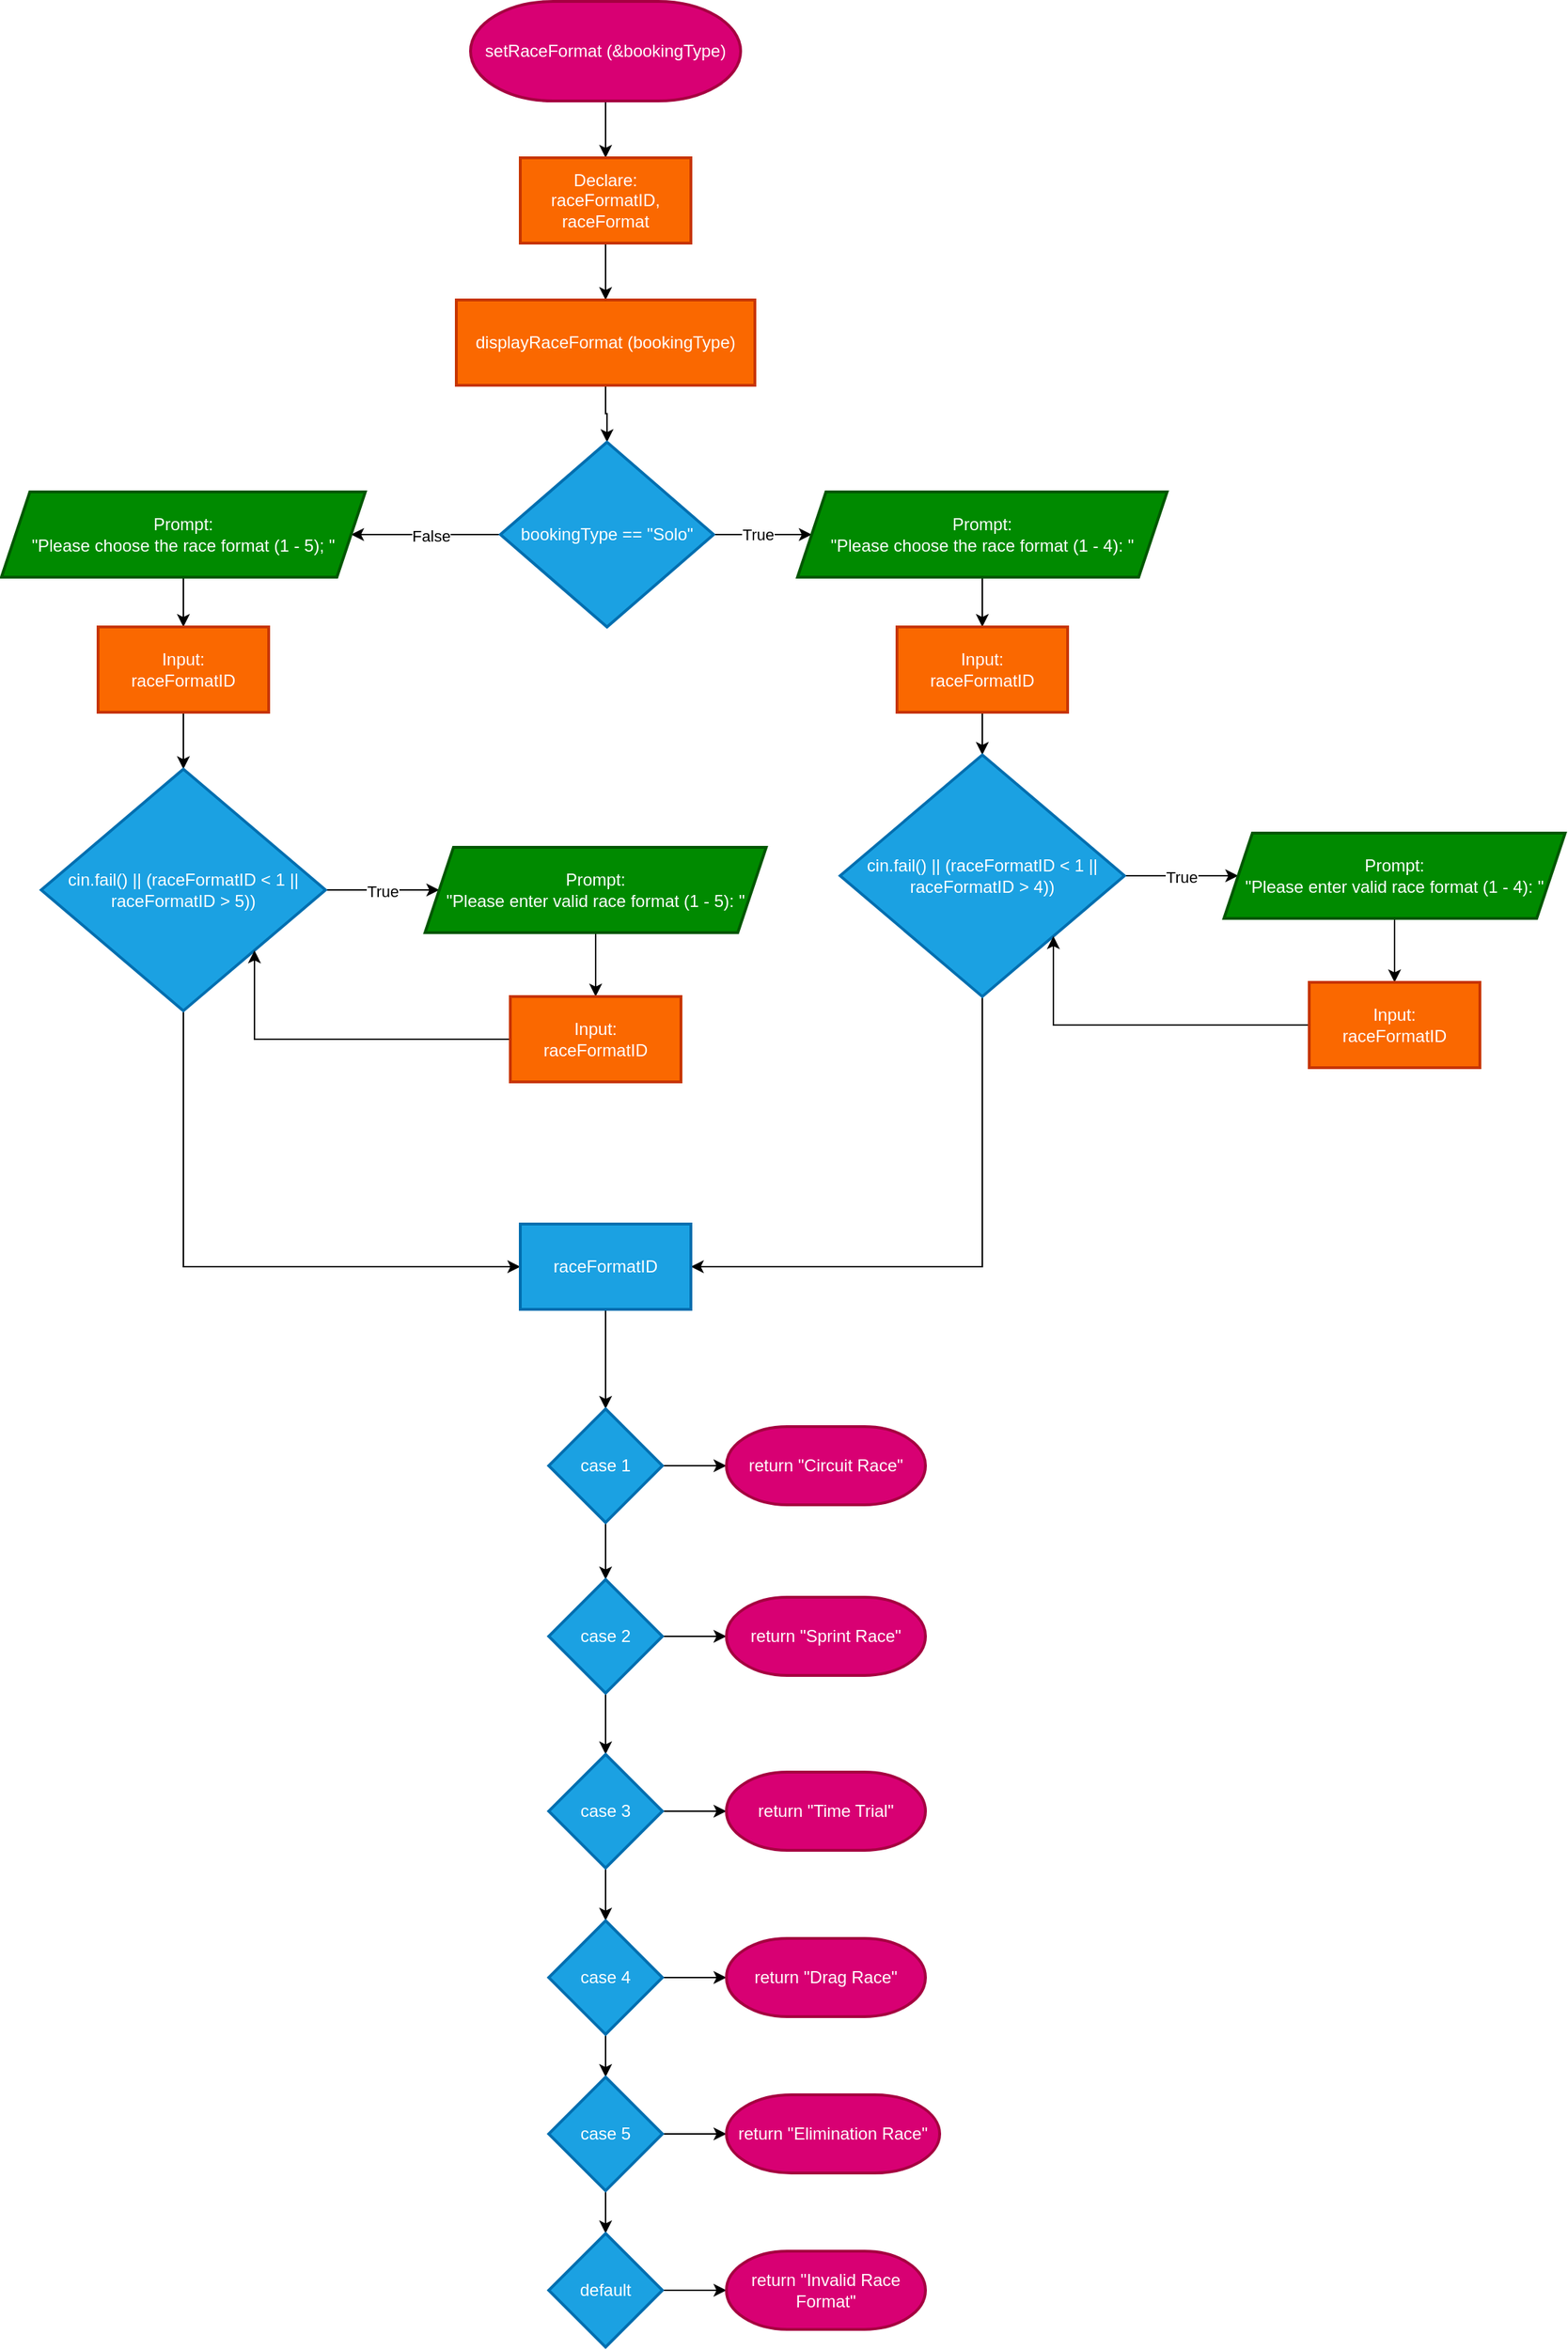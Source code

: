 <mxfile version="27.0.9">
  <diagram name="Page-1" id="Rn_51gsRaB02Dr3b2L31">
    <mxGraphModel dx="2068" dy="845" grid="1" gridSize="10" guides="1" tooltips="1" connect="1" arrows="1" fold="1" page="1" pageScale="1" pageWidth="850" pageHeight="1100" math="0" shadow="0">
      <root>
        <mxCell id="0" />
        <mxCell id="1" parent="0" />
        <mxCell id="ctiVgHBL_NUAtJyN5x7s-3" value="" style="edgeStyle=orthogonalEdgeStyle;rounded=0;orthogonalLoop=1;jettySize=auto;html=1;" edge="1" parent="1" source="ctiVgHBL_NUAtJyN5x7s-1" target="ctiVgHBL_NUAtJyN5x7s-2">
          <mxGeometry relative="1" as="geometry" />
        </mxCell>
        <mxCell id="ctiVgHBL_NUAtJyN5x7s-1" value="setRaceFormat (&amp;amp;bookingType)" style="strokeWidth=2;html=1;shape=mxgraph.flowchart.terminator;whiteSpace=wrap;fillColor=#d80073;fontColor=#ffffff;strokeColor=#A50040;" vertex="1" parent="1">
          <mxGeometry x="330" y="40" width="190" height="70" as="geometry" />
        </mxCell>
        <mxCell id="ctiVgHBL_NUAtJyN5x7s-5" value="" style="edgeStyle=orthogonalEdgeStyle;rounded=0;orthogonalLoop=1;jettySize=auto;html=1;" edge="1" parent="1" source="ctiVgHBL_NUAtJyN5x7s-2" target="ctiVgHBL_NUAtJyN5x7s-4">
          <mxGeometry relative="1" as="geometry" />
        </mxCell>
        <mxCell id="ctiVgHBL_NUAtJyN5x7s-2" value="Declare:&lt;div&gt;raceFormatID, raceFormat&lt;/div&gt;" style="whiteSpace=wrap;html=1;strokeWidth=2;fillColor=#fa6800;fontColor=#FFFFFF;strokeColor=#C73500;" vertex="1" parent="1">
          <mxGeometry x="365" y="150" width="120" height="60" as="geometry" />
        </mxCell>
        <mxCell id="ctiVgHBL_NUAtJyN5x7s-7" value="" style="edgeStyle=orthogonalEdgeStyle;rounded=0;orthogonalLoop=1;jettySize=auto;html=1;" edge="1" parent="1" source="ctiVgHBL_NUAtJyN5x7s-4" target="ctiVgHBL_NUAtJyN5x7s-6">
          <mxGeometry relative="1" as="geometry" />
        </mxCell>
        <mxCell id="ctiVgHBL_NUAtJyN5x7s-4" value="displayRaceFormat (bookingType)" style="whiteSpace=wrap;html=1;fillColor=#fa6800;strokeColor=#C73500;fontColor=#FFFFFF;strokeWidth=2;" vertex="1" parent="1">
          <mxGeometry x="320" y="250" width="210" height="60" as="geometry" />
        </mxCell>
        <mxCell id="ctiVgHBL_NUAtJyN5x7s-9" value="" style="edgeStyle=orthogonalEdgeStyle;rounded=0;orthogonalLoop=1;jettySize=auto;html=1;" edge="1" parent="1" source="ctiVgHBL_NUAtJyN5x7s-6" target="ctiVgHBL_NUAtJyN5x7s-8">
          <mxGeometry relative="1" as="geometry" />
        </mxCell>
        <mxCell id="ctiVgHBL_NUAtJyN5x7s-12" value="True" style="edgeLabel;html=1;align=center;verticalAlign=middle;resizable=0;points=[];" vertex="1" connectable="0" parent="ctiVgHBL_NUAtJyN5x7s-9">
          <mxGeometry x="-0.069" y="-2" relative="1" as="geometry">
            <mxPoint x="-1" y="-2" as="offset" />
          </mxGeometry>
        </mxCell>
        <mxCell id="ctiVgHBL_NUAtJyN5x7s-22" value="" style="edgeStyle=orthogonalEdgeStyle;rounded=0;orthogonalLoop=1;jettySize=auto;html=1;" edge="1" parent="1" source="ctiVgHBL_NUAtJyN5x7s-6" target="ctiVgHBL_NUAtJyN5x7s-21">
          <mxGeometry relative="1" as="geometry" />
        </mxCell>
        <mxCell id="ctiVgHBL_NUAtJyN5x7s-33" value="False" style="edgeLabel;html=1;align=center;verticalAlign=middle;resizable=0;points=[];" vertex="1" connectable="0" parent="ctiVgHBL_NUAtJyN5x7s-22">
          <mxGeometry x="-0.056" y="3" relative="1" as="geometry">
            <mxPoint y="-2" as="offset" />
          </mxGeometry>
        </mxCell>
        <mxCell id="ctiVgHBL_NUAtJyN5x7s-6" value="bookingType == &quot;Solo&quot;" style="rhombus;whiteSpace=wrap;html=1;fillColor=#1ba1e2;strokeColor=#006EAF;fontColor=#ffffff;strokeWidth=2;" vertex="1" parent="1">
          <mxGeometry x="351" y="350" width="150" height="130" as="geometry" />
        </mxCell>
        <mxCell id="ctiVgHBL_NUAtJyN5x7s-11" value="" style="edgeStyle=orthogonalEdgeStyle;rounded=0;orthogonalLoop=1;jettySize=auto;html=1;" edge="1" parent="1" source="ctiVgHBL_NUAtJyN5x7s-8" target="ctiVgHBL_NUAtJyN5x7s-10">
          <mxGeometry relative="1" as="geometry" />
        </mxCell>
        <mxCell id="ctiVgHBL_NUAtJyN5x7s-8" value="Prompt:&lt;div&gt;&quot;Please choose the race format (1 - 4): &quot;&lt;/div&gt;" style="shape=parallelogram;perimeter=parallelogramPerimeter;whiteSpace=wrap;html=1;fixedSize=1;fillColor=#008a00;strokeColor=#005700;fontColor=#ffffff;strokeWidth=2;" vertex="1" parent="1">
          <mxGeometry x="560" y="385" width="260" height="60" as="geometry" />
        </mxCell>
        <mxCell id="ctiVgHBL_NUAtJyN5x7s-14" value="" style="edgeStyle=orthogonalEdgeStyle;rounded=0;orthogonalLoop=1;jettySize=auto;html=1;" edge="1" parent="1" source="ctiVgHBL_NUAtJyN5x7s-10" target="ctiVgHBL_NUAtJyN5x7s-13">
          <mxGeometry relative="1" as="geometry" />
        </mxCell>
        <mxCell id="ctiVgHBL_NUAtJyN5x7s-10" value="Input:&lt;div&gt;raceFormatID&lt;/div&gt;" style="whiteSpace=wrap;html=1;strokeWidth=2;fillColor=#fa6800;fontColor=#FFFFFF;strokeColor=#C73500;" vertex="1" parent="1">
          <mxGeometry x="630" y="480" width="120" height="60" as="geometry" />
        </mxCell>
        <mxCell id="ctiVgHBL_NUAtJyN5x7s-16" value="" style="edgeStyle=orthogonalEdgeStyle;rounded=0;orthogonalLoop=1;jettySize=auto;html=1;" edge="1" parent="1" source="ctiVgHBL_NUAtJyN5x7s-13" target="ctiVgHBL_NUAtJyN5x7s-15">
          <mxGeometry relative="1" as="geometry" />
        </mxCell>
        <mxCell id="ctiVgHBL_NUAtJyN5x7s-20" value="True" style="edgeLabel;html=1;align=center;verticalAlign=middle;resizable=0;points=[];" vertex="1" connectable="0" parent="ctiVgHBL_NUAtJyN5x7s-16">
          <mxGeometry x="-0.007" y="-1" relative="1" as="geometry">
            <mxPoint as="offset" />
          </mxGeometry>
        </mxCell>
        <mxCell id="ctiVgHBL_NUAtJyN5x7s-36" style="edgeStyle=orthogonalEdgeStyle;rounded=0;orthogonalLoop=1;jettySize=auto;html=1;exitX=0.5;exitY=1;exitDx=0;exitDy=0;entryX=1;entryY=0.5;entryDx=0;entryDy=0;" edge="1" parent="1" source="ctiVgHBL_NUAtJyN5x7s-13" target="ctiVgHBL_NUAtJyN5x7s-34">
          <mxGeometry relative="1" as="geometry" />
        </mxCell>
        <mxCell id="ctiVgHBL_NUAtJyN5x7s-13" value="cin.fail() || (raceFormatID &amp;lt; 1 || raceFormatID &amp;gt; 4))" style="rhombus;whiteSpace=wrap;html=1;fillColor=#1ba1e2;strokeColor=#006EAF;fontColor=#ffffff;strokeWidth=2;" vertex="1" parent="1">
          <mxGeometry x="590" y="570" width="200" height="170" as="geometry" />
        </mxCell>
        <mxCell id="ctiVgHBL_NUAtJyN5x7s-18" value="" style="edgeStyle=orthogonalEdgeStyle;rounded=0;orthogonalLoop=1;jettySize=auto;html=1;" edge="1" parent="1" source="ctiVgHBL_NUAtJyN5x7s-15" target="ctiVgHBL_NUAtJyN5x7s-17">
          <mxGeometry relative="1" as="geometry" />
        </mxCell>
        <mxCell id="ctiVgHBL_NUAtJyN5x7s-15" value="Prompt:&lt;div&gt;&quot;Please enter valid race format (1 - 4): &quot;&lt;/div&gt;" style="shape=parallelogram;perimeter=parallelogramPerimeter;whiteSpace=wrap;html=1;fixedSize=1;fillColor=#008a00;strokeColor=#005700;fontColor=#ffffff;strokeWidth=2;" vertex="1" parent="1">
          <mxGeometry x="860" y="625" width="240" height="60" as="geometry" />
        </mxCell>
        <mxCell id="ctiVgHBL_NUAtJyN5x7s-19" style="edgeStyle=orthogonalEdgeStyle;rounded=0;orthogonalLoop=1;jettySize=auto;html=1;exitX=0;exitY=0.5;exitDx=0;exitDy=0;entryX=1;entryY=1;entryDx=0;entryDy=0;" edge="1" parent="1" source="ctiVgHBL_NUAtJyN5x7s-17" target="ctiVgHBL_NUAtJyN5x7s-13">
          <mxGeometry relative="1" as="geometry">
            <Array as="points">
              <mxPoint x="740" y="760" />
            </Array>
          </mxGeometry>
        </mxCell>
        <mxCell id="ctiVgHBL_NUAtJyN5x7s-17" value="Input:&lt;div&gt;raceFormatID&lt;/div&gt;" style="whiteSpace=wrap;html=1;strokeWidth=2;fillColor=#fa6800;fontColor=#FFFFFF;strokeColor=#C73500;" vertex="1" parent="1">
          <mxGeometry x="920" y="730" width="120" height="60" as="geometry" />
        </mxCell>
        <mxCell id="ctiVgHBL_NUAtJyN5x7s-24" value="" style="edgeStyle=orthogonalEdgeStyle;rounded=0;orthogonalLoop=1;jettySize=auto;html=1;" edge="1" parent="1" source="ctiVgHBL_NUAtJyN5x7s-21" target="ctiVgHBL_NUAtJyN5x7s-23">
          <mxGeometry relative="1" as="geometry" />
        </mxCell>
        <mxCell id="ctiVgHBL_NUAtJyN5x7s-21" value="Prompt:&lt;div&gt;&quot;Please choose the race format (1 - 5); &quot;&lt;/div&gt;" style="shape=parallelogram;perimeter=parallelogramPerimeter;whiteSpace=wrap;html=1;fixedSize=1;fillColor=#008a00;strokeColor=#005700;fontColor=#ffffff;strokeWidth=2;" vertex="1" parent="1">
          <mxGeometry y="385" width="256" height="60" as="geometry" />
        </mxCell>
        <mxCell id="ctiVgHBL_NUAtJyN5x7s-32" value="" style="edgeStyle=orthogonalEdgeStyle;rounded=0;orthogonalLoop=1;jettySize=auto;html=1;" edge="1" parent="1" source="ctiVgHBL_NUAtJyN5x7s-23" target="ctiVgHBL_NUAtJyN5x7s-27">
          <mxGeometry relative="1" as="geometry" />
        </mxCell>
        <mxCell id="ctiVgHBL_NUAtJyN5x7s-23" value="Input:&lt;div&gt;raceFormatID&lt;/div&gt;" style="whiteSpace=wrap;html=1;strokeWidth=2;fillColor=#fa6800;fontColor=#FFFFFF;strokeColor=#C73500;" vertex="1" parent="1">
          <mxGeometry x="68" y="480" width="120" height="60" as="geometry" />
        </mxCell>
        <mxCell id="ctiVgHBL_NUAtJyN5x7s-25" value="" style="edgeStyle=orthogonalEdgeStyle;rounded=0;orthogonalLoop=1;jettySize=auto;html=1;" edge="1" parent="1" source="ctiVgHBL_NUAtJyN5x7s-27" target="ctiVgHBL_NUAtJyN5x7s-29">
          <mxGeometry relative="1" as="geometry" />
        </mxCell>
        <mxCell id="ctiVgHBL_NUAtJyN5x7s-26" value="True" style="edgeLabel;html=1;align=center;verticalAlign=middle;resizable=0;points=[];" vertex="1" connectable="0" parent="ctiVgHBL_NUAtJyN5x7s-25">
          <mxGeometry x="-0.007" y="-1" relative="1" as="geometry">
            <mxPoint as="offset" />
          </mxGeometry>
        </mxCell>
        <mxCell id="ctiVgHBL_NUAtJyN5x7s-35" value="" style="edgeStyle=orthogonalEdgeStyle;rounded=0;orthogonalLoop=1;jettySize=auto;html=1;" edge="1" parent="1" source="ctiVgHBL_NUAtJyN5x7s-27" target="ctiVgHBL_NUAtJyN5x7s-34">
          <mxGeometry relative="1" as="geometry">
            <Array as="points">
              <mxPoint x="128" y="930" />
            </Array>
          </mxGeometry>
        </mxCell>
        <mxCell id="ctiVgHBL_NUAtJyN5x7s-27" value="cin.fail() || (raceFormatID &amp;lt; 1 || raceFormatID &amp;gt; 5))" style="rhombus;whiteSpace=wrap;html=1;fillColor=#1ba1e2;strokeColor=#006EAF;fontColor=#ffffff;strokeWidth=2;" vertex="1" parent="1">
          <mxGeometry x="28" y="580" width="200" height="170" as="geometry" />
        </mxCell>
        <mxCell id="ctiVgHBL_NUAtJyN5x7s-28" value="" style="edgeStyle=orthogonalEdgeStyle;rounded=0;orthogonalLoop=1;jettySize=auto;html=1;" edge="1" parent="1" source="ctiVgHBL_NUAtJyN5x7s-29" target="ctiVgHBL_NUAtJyN5x7s-31">
          <mxGeometry relative="1" as="geometry" />
        </mxCell>
        <mxCell id="ctiVgHBL_NUAtJyN5x7s-29" value="Prompt:&lt;div&gt;&quot;Please enter valid race format (1 - 5): &quot;&lt;/div&gt;" style="shape=parallelogram;perimeter=parallelogramPerimeter;whiteSpace=wrap;html=1;fixedSize=1;fillColor=#008a00;strokeColor=#005700;fontColor=#ffffff;strokeWidth=2;" vertex="1" parent="1">
          <mxGeometry x="298" y="635" width="240" height="60" as="geometry" />
        </mxCell>
        <mxCell id="ctiVgHBL_NUAtJyN5x7s-30" style="edgeStyle=orthogonalEdgeStyle;rounded=0;orthogonalLoop=1;jettySize=auto;html=1;exitX=0;exitY=0.5;exitDx=0;exitDy=0;entryX=1;entryY=1;entryDx=0;entryDy=0;" edge="1" parent="1" source="ctiVgHBL_NUAtJyN5x7s-31" target="ctiVgHBL_NUAtJyN5x7s-27">
          <mxGeometry relative="1" as="geometry">
            <Array as="points">
              <mxPoint x="178" y="770" />
            </Array>
          </mxGeometry>
        </mxCell>
        <mxCell id="ctiVgHBL_NUAtJyN5x7s-31" value="Input:&lt;div&gt;raceFormatID&lt;/div&gt;" style="whiteSpace=wrap;html=1;strokeWidth=2;fillColor=#fa6800;fontColor=#FFFFFF;strokeColor=#C73500;" vertex="1" parent="1">
          <mxGeometry x="358" y="740" width="120" height="60" as="geometry" />
        </mxCell>
        <mxCell id="ctiVgHBL_NUAtJyN5x7s-38" value="" style="edgeStyle=orthogonalEdgeStyle;rounded=0;orthogonalLoop=1;jettySize=auto;html=1;" edge="1" parent="1" source="ctiVgHBL_NUAtJyN5x7s-34" target="ctiVgHBL_NUAtJyN5x7s-37">
          <mxGeometry relative="1" as="geometry" />
        </mxCell>
        <mxCell id="ctiVgHBL_NUAtJyN5x7s-34" value="raceFormatID" style="whiteSpace=wrap;html=1;fillColor=#1ba1e2;strokeColor=#006EAF;fontColor=#ffffff;strokeWidth=2;" vertex="1" parent="1">
          <mxGeometry x="365" y="900" width="120" height="60" as="geometry" />
        </mxCell>
        <mxCell id="ctiVgHBL_NUAtJyN5x7s-40" value="" style="edgeStyle=orthogonalEdgeStyle;rounded=0;orthogonalLoop=1;jettySize=auto;html=1;" edge="1" parent="1" source="ctiVgHBL_NUAtJyN5x7s-37" target="ctiVgHBL_NUAtJyN5x7s-39">
          <mxGeometry relative="1" as="geometry" />
        </mxCell>
        <mxCell id="ctiVgHBL_NUAtJyN5x7s-44" value="" style="edgeStyle=orthogonalEdgeStyle;rounded=0;orthogonalLoop=1;jettySize=auto;html=1;" edge="1" parent="1" source="ctiVgHBL_NUAtJyN5x7s-37" target="ctiVgHBL_NUAtJyN5x7s-42">
          <mxGeometry relative="1" as="geometry" />
        </mxCell>
        <mxCell id="ctiVgHBL_NUAtJyN5x7s-37" value="case 1" style="rhombus;whiteSpace=wrap;html=1;fillColor=#1ba1e2;strokeColor=#006EAF;fontColor=#ffffff;strokeWidth=2;" vertex="1" parent="1">
          <mxGeometry x="385" y="1030" width="80" height="80" as="geometry" />
        </mxCell>
        <mxCell id="ctiVgHBL_NUAtJyN5x7s-39" value="return &quot;Circuit Race&quot;" style="strokeWidth=2;html=1;shape=mxgraph.flowchart.terminator;whiteSpace=wrap;fillColor=#d80073;fontColor=#ffffff;strokeColor=#A50040;" vertex="1" parent="1">
          <mxGeometry x="510" y="1042.5" width="140" height="55" as="geometry" />
        </mxCell>
        <mxCell id="ctiVgHBL_NUAtJyN5x7s-41" value="" style="edgeStyle=orthogonalEdgeStyle;rounded=0;orthogonalLoop=1;jettySize=auto;html=1;" edge="1" parent="1" source="ctiVgHBL_NUAtJyN5x7s-42" target="ctiVgHBL_NUAtJyN5x7s-43">
          <mxGeometry relative="1" as="geometry" />
        </mxCell>
        <mxCell id="ctiVgHBL_NUAtJyN5x7s-48" value="" style="edgeStyle=orthogonalEdgeStyle;rounded=0;orthogonalLoop=1;jettySize=auto;html=1;" edge="1" parent="1" source="ctiVgHBL_NUAtJyN5x7s-42" target="ctiVgHBL_NUAtJyN5x7s-46">
          <mxGeometry relative="1" as="geometry" />
        </mxCell>
        <mxCell id="ctiVgHBL_NUAtJyN5x7s-42" value="case 2" style="rhombus;whiteSpace=wrap;html=1;fillColor=#1ba1e2;strokeColor=#006EAF;fontColor=#ffffff;strokeWidth=2;" vertex="1" parent="1">
          <mxGeometry x="385" y="1150" width="80" height="80" as="geometry" />
        </mxCell>
        <mxCell id="ctiVgHBL_NUAtJyN5x7s-43" value="return &quot;Sprint Race&quot;" style="strokeWidth=2;html=1;shape=mxgraph.flowchart.terminator;whiteSpace=wrap;fillColor=#d80073;fontColor=#ffffff;strokeColor=#A50040;" vertex="1" parent="1">
          <mxGeometry x="510" y="1162.5" width="140" height="55" as="geometry" />
        </mxCell>
        <mxCell id="ctiVgHBL_NUAtJyN5x7s-45" value="" style="edgeStyle=orthogonalEdgeStyle;rounded=0;orthogonalLoop=1;jettySize=auto;html=1;" edge="1" parent="1" source="ctiVgHBL_NUAtJyN5x7s-46" target="ctiVgHBL_NUAtJyN5x7s-47">
          <mxGeometry relative="1" as="geometry" />
        </mxCell>
        <mxCell id="ctiVgHBL_NUAtJyN5x7s-55" value="" style="edgeStyle=orthogonalEdgeStyle;rounded=0;orthogonalLoop=1;jettySize=auto;html=1;" edge="1" parent="1" source="ctiVgHBL_NUAtJyN5x7s-46" target="ctiVgHBL_NUAtJyN5x7s-53">
          <mxGeometry relative="1" as="geometry" />
        </mxCell>
        <mxCell id="ctiVgHBL_NUAtJyN5x7s-46" value="case 3" style="rhombus;whiteSpace=wrap;html=1;fillColor=#1ba1e2;strokeColor=#006EAF;fontColor=#ffffff;strokeWidth=2;" vertex="1" parent="1">
          <mxGeometry x="385" y="1273" width="80" height="80" as="geometry" />
        </mxCell>
        <mxCell id="ctiVgHBL_NUAtJyN5x7s-47" value="return &quot;Time Trial&quot;" style="strokeWidth=2;html=1;shape=mxgraph.flowchart.terminator;whiteSpace=wrap;fillColor=#d80073;fontColor=#ffffff;strokeColor=#A50040;" vertex="1" parent="1">
          <mxGeometry x="510" y="1285.5" width="140" height="55" as="geometry" />
        </mxCell>
        <mxCell id="ctiVgHBL_NUAtJyN5x7s-52" value="" style="edgeStyle=orthogonalEdgeStyle;rounded=0;orthogonalLoop=1;jettySize=auto;html=1;" edge="1" parent="1" source="ctiVgHBL_NUAtJyN5x7s-53" target="ctiVgHBL_NUAtJyN5x7s-54">
          <mxGeometry relative="1" as="geometry" />
        </mxCell>
        <mxCell id="ctiVgHBL_NUAtJyN5x7s-59" value="" style="edgeStyle=orthogonalEdgeStyle;rounded=0;orthogonalLoop=1;jettySize=auto;html=1;" edge="1" parent="1" source="ctiVgHBL_NUAtJyN5x7s-53" target="ctiVgHBL_NUAtJyN5x7s-57">
          <mxGeometry relative="1" as="geometry" />
        </mxCell>
        <mxCell id="ctiVgHBL_NUAtJyN5x7s-53" value="case 4" style="rhombus;whiteSpace=wrap;html=1;fillColor=#1ba1e2;strokeColor=#006EAF;fontColor=#ffffff;strokeWidth=2;" vertex="1" parent="1">
          <mxGeometry x="385" y="1390" width="80" height="80" as="geometry" />
        </mxCell>
        <mxCell id="ctiVgHBL_NUAtJyN5x7s-54" value="return &quot;Drag Race&quot;" style="strokeWidth=2;html=1;shape=mxgraph.flowchart.terminator;whiteSpace=wrap;fillColor=#d80073;fontColor=#ffffff;strokeColor=#A50040;" vertex="1" parent="1">
          <mxGeometry x="510" y="1402.5" width="140" height="55" as="geometry" />
        </mxCell>
        <mxCell id="ctiVgHBL_NUAtJyN5x7s-56" value="" style="edgeStyle=orthogonalEdgeStyle;rounded=0;orthogonalLoop=1;jettySize=auto;html=1;" edge="1" parent="1" source="ctiVgHBL_NUAtJyN5x7s-57" target="ctiVgHBL_NUAtJyN5x7s-58">
          <mxGeometry relative="1" as="geometry" />
        </mxCell>
        <mxCell id="ctiVgHBL_NUAtJyN5x7s-64" value="" style="edgeStyle=orthogonalEdgeStyle;rounded=0;orthogonalLoop=1;jettySize=auto;html=1;" edge="1" parent="1" source="ctiVgHBL_NUAtJyN5x7s-57" target="ctiVgHBL_NUAtJyN5x7s-62">
          <mxGeometry relative="1" as="geometry" />
        </mxCell>
        <mxCell id="ctiVgHBL_NUAtJyN5x7s-57" value="case 5" style="rhombus;whiteSpace=wrap;html=1;fillColor=#1ba1e2;strokeColor=#006EAF;fontColor=#ffffff;strokeWidth=2;" vertex="1" parent="1">
          <mxGeometry x="385" y="1500" width="80" height="80" as="geometry" />
        </mxCell>
        <mxCell id="ctiVgHBL_NUAtJyN5x7s-58" value="return &quot;Elimination Race&quot;" style="strokeWidth=2;html=1;shape=mxgraph.flowchart.terminator;whiteSpace=wrap;fillColor=#d80073;fontColor=#ffffff;strokeColor=#A50040;" vertex="1" parent="1">
          <mxGeometry x="510" y="1512.5" width="150" height="55" as="geometry" />
        </mxCell>
        <mxCell id="ctiVgHBL_NUAtJyN5x7s-60" value="" style="edgeStyle=orthogonalEdgeStyle;rounded=0;orthogonalLoop=1;jettySize=auto;html=1;" edge="1" parent="1" source="ctiVgHBL_NUAtJyN5x7s-62" target="ctiVgHBL_NUAtJyN5x7s-63">
          <mxGeometry relative="1" as="geometry" />
        </mxCell>
        <mxCell id="ctiVgHBL_NUAtJyN5x7s-62" value="default" style="rhombus;whiteSpace=wrap;html=1;fillColor=#1ba1e2;strokeColor=#006EAF;fontColor=#ffffff;strokeWidth=2;" vertex="1" parent="1">
          <mxGeometry x="385" y="1610" width="80" height="80" as="geometry" />
        </mxCell>
        <mxCell id="ctiVgHBL_NUAtJyN5x7s-63" value="return &quot;Invalid Race Format&quot;" style="strokeWidth=2;html=1;shape=mxgraph.flowchart.terminator;whiteSpace=wrap;fillColor=#d80073;fontColor=#ffffff;strokeColor=#A50040;" vertex="1" parent="1">
          <mxGeometry x="510" y="1622.5" width="140" height="55" as="geometry" />
        </mxCell>
      </root>
    </mxGraphModel>
  </diagram>
</mxfile>
